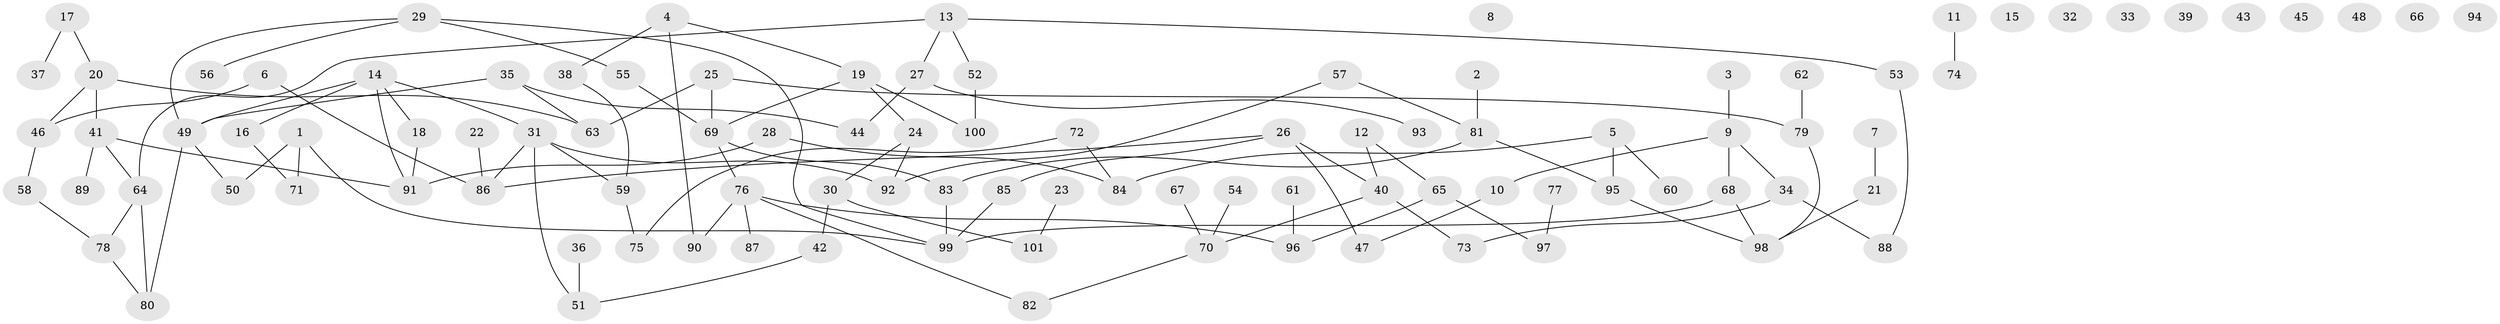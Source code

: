 // Generated by graph-tools (version 1.1) at 2025/13/03/09/25 04:13:11]
// undirected, 101 vertices, 116 edges
graph export_dot {
graph [start="1"]
  node [color=gray90,style=filled];
  1;
  2;
  3;
  4;
  5;
  6;
  7;
  8;
  9;
  10;
  11;
  12;
  13;
  14;
  15;
  16;
  17;
  18;
  19;
  20;
  21;
  22;
  23;
  24;
  25;
  26;
  27;
  28;
  29;
  30;
  31;
  32;
  33;
  34;
  35;
  36;
  37;
  38;
  39;
  40;
  41;
  42;
  43;
  44;
  45;
  46;
  47;
  48;
  49;
  50;
  51;
  52;
  53;
  54;
  55;
  56;
  57;
  58;
  59;
  60;
  61;
  62;
  63;
  64;
  65;
  66;
  67;
  68;
  69;
  70;
  71;
  72;
  73;
  74;
  75;
  76;
  77;
  78;
  79;
  80;
  81;
  82;
  83;
  84;
  85;
  86;
  87;
  88;
  89;
  90;
  91;
  92;
  93;
  94;
  95;
  96;
  97;
  98;
  99;
  100;
  101;
  1 -- 50;
  1 -- 71;
  1 -- 99;
  2 -- 81;
  3 -- 9;
  4 -- 19;
  4 -- 38;
  4 -- 90;
  5 -- 60;
  5 -- 84;
  5 -- 95;
  6 -- 46;
  6 -- 86;
  7 -- 21;
  9 -- 10;
  9 -- 34;
  9 -- 68;
  10 -- 47;
  11 -- 74;
  12 -- 40;
  12 -- 65;
  13 -- 27;
  13 -- 52;
  13 -- 53;
  13 -- 64;
  14 -- 16;
  14 -- 18;
  14 -- 31;
  14 -- 49;
  14 -- 91;
  16 -- 71;
  17 -- 20;
  17 -- 37;
  18 -- 91;
  19 -- 24;
  19 -- 69;
  19 -- 100;
  20 -- 41;
  20 -- 46;
  20 -- 63;
  21 -- 98;
  22 -- 86;
  23 -- 101;
  24 -- 30;
  24 -- 92;
  25 -- 63;
  25 -- 69;
  25 -- 79;
  26 -- 40;
  26 -- 47;
  26 -- 85;
  26 -- 86;
  27 -- 44;
  27 -- 93;
  28 -- 84;
  28 -- 91;
  29 -- 49;
  29 -- 55;
  29 -- 56;
  29 -- 99;
  30 -- 42;
  30 -- 101;
  31 -- 51;
  31 -- 59;
  31 -- 86;
  31 -- 92;
  34 -- 73;
  34 -- 88;
  35 -- 44;
  35 -- 49;
  35 -- 63;
  36 -- 51;
  38 -- 59;
  40 -- 70;
  40 -- 73;
  41 -- 64;
  41 -- 89;
  41 -- 91;
  42 -- 51;
  46 -- 58;
  49 -- 50;
  49 -- 80;
  52 -- 100;
  53 -- 88;
  54 -- 70;
  55 -- 69;
  57 -- 81;
  57 -- 92;
  58 -- 78;
  59 -- 75;
  61 -- 96;
  62 -- 79;
  64 -- 78;
  64 -- 80;
  65 -- 96;
  65 -- 97;
  67 -- 70;
  68 -- 98;
  68 -- 99;
  69 -- 76;
  69 -- 83;
  70 -- 82;
  72 -- 75;
  72 -- 84;
  76 -- 82;
  76 -- 87;
  76 -- 90;
  76 -- 96;
  77 -- 97;
  78 -- 80;
  79 -- 98;
  81 -- 83;
  81 -- 95;
  83 -- 99;
  85 -- 99;
  95 -- 98;
}
